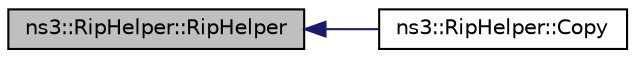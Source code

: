 digraph "ns3::RipHelper::RipHelper"
{
  edge [fontname="Helvetica",fontsize="10",labelfontname="Helvetica",labelfontsize="10"];
  node [fontname="Helvetica",fontsize="10",shape=record];
  rankdir="LR";
  Node1 [label="ns3::RipHelper::RipHelper",height=0.2,width=0.4,color="black", fillcolor="grey75", style="filled", fontcolor="black"];
  Node1 -> Node2 [dir="back",color="midnightblue",fontsize="10",style="solid"];
  Node2 [label="ns3::RipHelper::Copy",height=0.2,width=0.4,color="black", fillcolor="white", style="filled",URL="$db/d9d/classns3_1_1RipHelper.html#a9d9a8f0f57b1dc853c1d64f860b8510a"];
}
